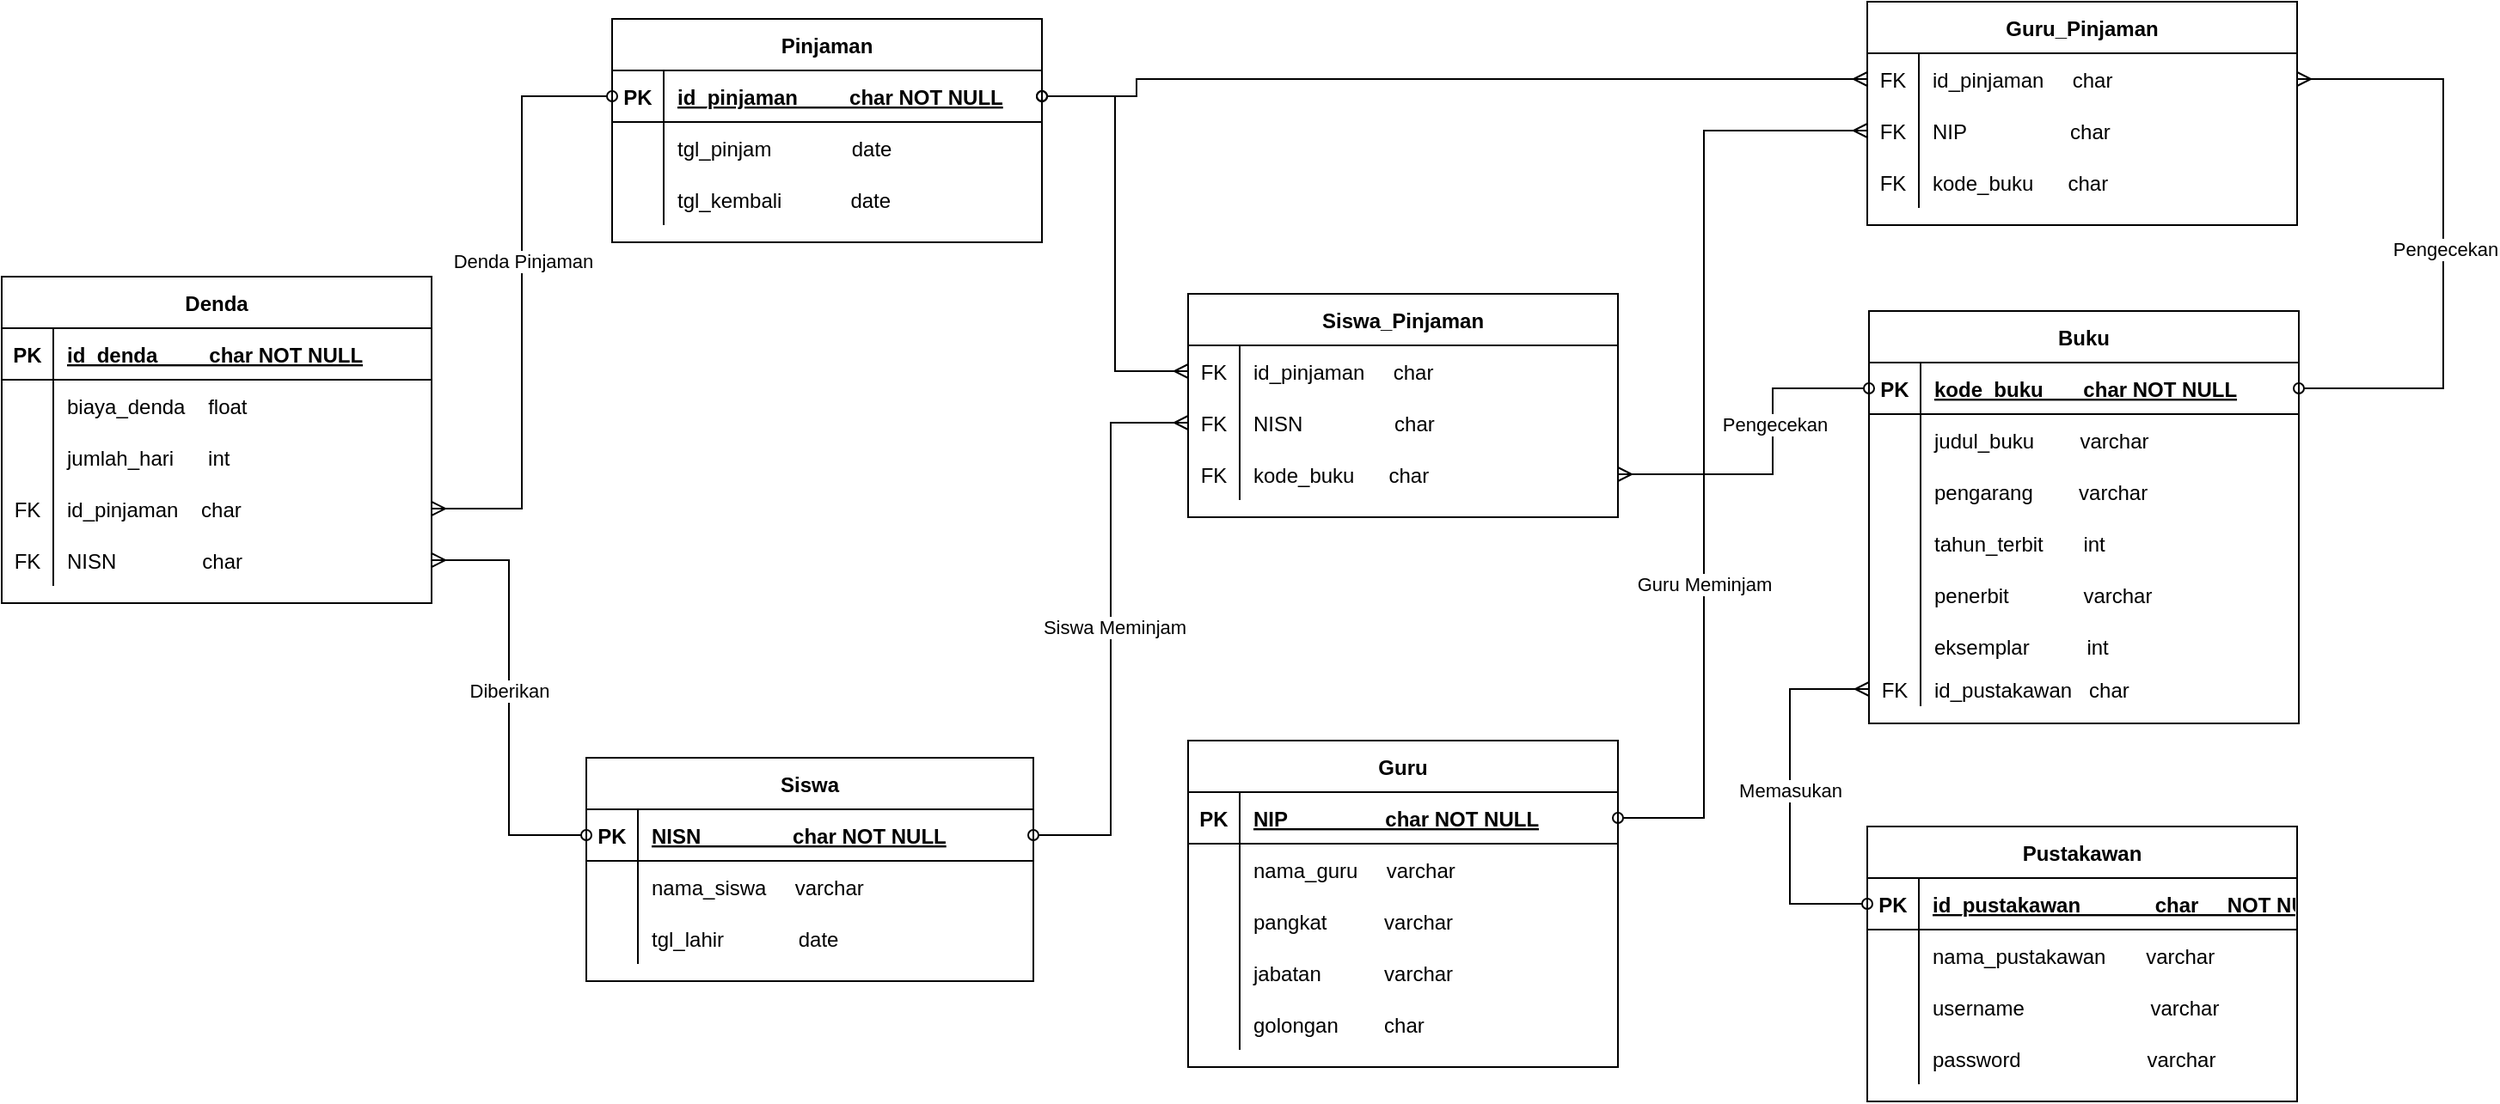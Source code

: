 <mxfile version="28.2.5">
  <diagram id="R2lEEEUBdFMjLlhIrx00" name="Page-1">
    <mxGraphModel dx="3006" dy="1451" grid="1" gridSize="10" guides="1" tooltips="1" connect="1" arrows="1" fold="1" page="1" pageScale="1" pageWidth="850" pageHeight="1100" math="0" shadow="0" extFonts="Permanent Marker^https://fonts.googleapis.com/css?family=Permanent+Marker">
      <root>
        <mxCell id="0" />
        <mxCell id="1" parent="0" />
        <mxCell id="C-vyLk0tnHw3VtMMgP7b-23" value="Denda" style="shape=table;startSize=30;container=1;collapsible=1;childLayout=tableLayout;fixedRows=1;rowLines=0;fontStyle=1;align=center;resizeLast=1;" parent="1" vertex="1">
          <mxGeometry x="-60" y="320" width="250" height="190" as="geometry" />
        </mxCell>
        <mxCell id="C-vyLk0tnHw3VtMMgP7b-24" value="" style="shape=partialRectangle;collapsible=0;dropTarget=0;pointerEvents=0;fillColor=none;points=[[0,0.5],[1,0.5]];portConstraint=eastwest;top=0;left=0;right=0;bottom=1;" parent="C-vyLk0tnHw3VtMMgP7b-23" vertex="1">
          <mxGeometry y="30" width="250" height="30" as="geometry" />
        </mxCell>
        <mxCell id="C-vyLk0tnHw3VtMMgP7b-25" value="PK" style="shape=partialRectangle;overflow=hidden;connectable=0;fillColor=none;top=0;left=0;bottom=0;right=0;fontStyle=1;" parent="C-vyLk0tnHw3VtMMgP7b-24" vertex="1">
          <mxGeometry width="30" height="30" as="geometry">
            <mxRectangle width="30" height="30" as="alternateBounds" />
          </mxGeometry>
        </mxCell>
        <mxCell id="C-vyLk0tnHw3VtMMgP7b-26" value="id_denda         char NOT NULL " style="shape=partialRectangle;overflow=hidden;connectable=0;fillColor=none;top=0;left=0;bottom=0;right=0;align=left;spacingLeft=6;fontStyle=5;" parent="C-vyLk0tnHw3VtMMgP7b-24" vertex="1">
          <mxGeometry x="30" width="220" height="30" as="geometry">
            <mxRectangle width="220" height="30" as="alternateBounds" />
          </mxGeometry>
        </mxCell>
        <mxCell id="C-vyLk0tnHw3VtMMgP7b-27" value="" style="shape=partialRectangle;collapsible=0;dropTarget=0;pointerEvents=0;fillColor=none;points=[[0,0.5],[1,0.5]];portConstraint=eastwest;top=0;left=0;right=0;bottom=0;" parent="C-vyLk0tnHw3VtMMgP7b-23" vertex="1">
          <mxGeometry y="60" width="250" height="30" as="geometry" />
        </mxCell>
        <mxCell id="C-vyLk0tnHw3VtMMgP7b-28" value="" style="shape=partialRectangle;overflow=hidden;connectable=0;fillColor=none;top=0;left=0;bottom=0;right=0;" parent="C-vyLk0tnHw3VtMMgP7b-27" vertex="1">
          <mxGeometry width="30" height="30" as="geometry">
            <mxRectangle width="30" height="30" as="alternateBounds" />
          </mxGeometry>
        </mxCell>
        <mxCell id="C-vyLk0tnHw3VtMMgP7b-29" value="biaya_denda    float" style="shape=partialRectangle;overflow=hidden;connectable=0;fillColor=none;top=0;left=0;bottom=0;right=0;align=left;spacingLeft=6;" parent="C-vyLk0tnHw3VtMMgP7b-27" vertex="1">
          <mxGeometry x="30" width="220" height="30" as="geometry">
            <mxRectangle width="220" height="30" as="alternateBounds" />
          </mxGeometry>
        </mxCell>
        <mxCell id="SpWaNqZWQhaRzg9o4lXm-2" value="" style="shape=partialRectangle;collapsible=0;dropTarget=0;pointerEvents=0;fillColor=none;points=[[0,0.5],[1,0.5]];portConstraint=eastwest;top=0;left=0;right=0;bottom=0;" vertex="1" parent="C-vyLk0tnHw3VtMMgP7b-23">
          <mxGeometry y="90" width="250" height="30" as="geometry" />
        </mxCell>
        <mxCell id="SpWaNqZWQhaRzg9o4lXm-3" value="" style="shape=partialRectangle;overflow=hidden;connectable=0;fillColor=none;top=0;left=0;bottom=0;right=0;" vertex="1" parent="SpWaNqZWQhaRzg9o4lXm-2">
          <mxGeometry width="30" height="30" as="geometry">
            <mxRectangle width="30" height="30" as="alternateBounds" />
          </mxGeometry>
        </mxCell>
        <mxCell id="SpWaNqZWQhaRzg9o4lXm-4" value="jumlah_hari      int" style="shape=partialRectangle;overflow=hidden;connectable=0;fillColor=none;top=0;left=0;bottom=0;right=0;align=left;spacingLeft=6;" vertex="1" parent="SpWaNqZWQhaRzg9o4lXm-2">
          <mxGeometry x="30" width="220" height="30" as="geometry">
            <mxRectangle width="220" height="30" as="alternateBounds" />
          </mxGeometry>
        </mxCell>
        <mxCell id="SpWaNqZWQhaRzg9o4lXm-5" value="" style="shape=partialRectangle;collapsible=0;dropTarget=0;pointerEvents=0;fillColor=none;points=[[0,0.5],[1,0.5]];portConstraint=eastwest;top=0;left=0;right=0;bottom=0;" vertex="1" parent="C-vyLk0tnHw3VtMMgP7b-23">
          <mxGeometry y="120" width="250" height="30" as="geometry" />
        </mxCell>
        <mxCell id="SpWaNqZWQhaRzg9o4lXm-6" value="FK" style="shape=partialRectangle;overflow=hidden;connectable=0;fillColor=none;top=0;left=0;bottom=0;right=0;" vertex="1" parent="SpWaNqZWQhaRzg9o4lXm-5">
          <mxGeometry width="30" height="30" as="geometry">
            <mxRectangle width="30" height="30" as="alternateBounds" />
          </mxGeometry>
        </mxCell>
        <mxCell id="SpWaNqZWQhaRzg9o4lXm-7" value="id_pinjaman    char" style="shape=partialRectangle;overflow=hidden;connectable=0;fillColor=none;top=0;left=0;bottom=0;right=0;align=left;spacingLeft=6;" vertex="1" parent="SpWaNqZWQhaRzg9o4lXm-5">
          <mxGeometry x="30" width="220" height="30" as="geometry">
            <mxRectangle width="220" height="30" as="alternateBounds" />
          </mxGeometry>
        </mxCell>
        <mxCell id="SpWaNqZWQhaRzg9o4lXm-8" value="" style="shape=partialRectangle;collapsible=0;dropTarget=0;pointerEvents=0;fillColor=none;points=[[0,0.5],[1,0.5]];portConstraint=eastwest;top=0;left=0;right=0;bottom=0;" vertex="1" parent="C-vyLk0tnHw3VtMMgP7b-23">
          <mxGeometry y="150" width="250" height="30" as="geometry" />
        </mxCell>
        <mxCell id="SpWaNqZWQhaRzg9o4lXm-9" value="FK" style="shape=partialRectangle;overflow=hidden;connectable=0;fillColor=none;top=0;left=0;bottom=0;right=0;" vertex="1" parent="SpWaNqZWQhaRzg9o4lXm-8">
          <mxGeometry width="30" height="30" as="geometry">
            <mxRectangle width="30" height="30" as="alternateBounds" />
          </mxGeometry>
        </mxCell>
        <mxCell id="SpWaNqZWQhaRzg9o4lXm-10" value="NISN               char" style="shape=partialRectangle;overflow=hidden;connectable=0;fillColor=none;top=0;left=0;bottom=0;right=0;align=left;spacingLeft=6;" vertex="1" parent="SpWaNqZWQhaRzg9o4lXm-8">
          <mxGeometry x="30" width="220" height="30" as="geometry">
            <mxRectangle width="220" height="30" as="alternateBounds" />
          </mxGeometry>
        </mxCell>
        <mxCell id="SpWaNqZWQhaRzg9o4lXm-11" value="Pinjaman" style="shape=table;startSize=30;container=1;collapsible=1;childLayout=tableLayout;fixedRows=1;rowLines=0;fontStyle=1;align=center;resizeLast=1;" vertex="1" parent="1">
          <mxGeometry x="295" y="170" width="250" height="130" as="geometry" />
        </mxCell>
        <mxCell id="SpWaNqZWQhaRzg9o4lXm-12" value="" style="shape=partialRectangle;collapsible=0;dropTarget=0;pointerEvents=0;fillColor=none;points=[[0,0.5],[1,0.5]];portConstraint=eastwest;top=0;left=0;right=0;bottom=1;" vertex="1" parent="SpWaNqZWQhaRzg9o4lXm-11">
          <mxGeometry y="30" width="250" height="30" as="geometry" />
        </mxCell>
        <mxCell id="SpWaNqZWQhaRzg9o4lXm-13" value="PK" style="shape=partialRectangle;overflow=hidden;connectable=0;fillColor=none;top=0;left=0;bottom=0;right=0;fontStyle=1;" vertex="1" parent="SpWaNqZWQhaRzg9o4lXm-12">
          <mxGeometry width="30" height="30" as="geometry">
            <mxRectangle width="30" height="30" as="alternateBounds" />
          </mxGeometry>
        </mxCell>
        <mxCell id="SpWaNqZWQhaRzg9o4lXm-14" value="id_pinjaman         char NOT NULL " style="shape=partialRectangle;overflow=hidden;connectable=0;fillColor=none;top=0;left=0;bottom=0;right=0;align=left;spacingLeft=6;fontStyle=5;" vertex="1" parent="SpWaNqZWQhaRzg9o4lXm-12">
          <mxGeometry x="30" width="220" height="30" as="geometry">
            <mxRectangle width="220" height="30" as="alternateBounds" />
          </mxGeometry>
        </mxCell>
        <mxCell id="SpWaNqZWQhaRzg9o4lXm-15" value="" style="shape=partialRectangle;collapsible=0;dropTarget=0;pointerEvents=0;fillColor=none;points=[[0,0.5],[1,0.5]];portConstraint=eastwest;top=0;left=0;right=0;bottom=0;" vertex="1" parent="SpWaNqZWQhaRzg9o4lXm-11">
          <mxGeometry y="60" width="250" height="30" as="geometry" />
        </mxCell>
        <mxCell id="SpWaNqZWQhaRzg9o4lXm-16" value="" style="shape=partialRectangle;overflow=hidden;connectable=0;fillColor=none;top=0;left=0;bottom=0;right=0;" vertex="1" parent="SpWaNqZWQhaRzg9o4lXm-15">
          <mxGeometry width="30" height="30" as="geometry">
            <mxRectangle width="30" height="30" as="alternateBounds" />
          </mxGeometry>
        </mxCell>
        <mxCell id="SpWaNqZWQhaRzg9o4lXm-17" value="tgl_pinjam              date" style="shape=partialRectangle;overflow=hidden;connectable=0;fillColor=none;top=0;left=0;bottom=0;right=0;align=left;spacingLeft=6;" vertex="1" parent="SpWaNqZWQhaRzg9o4lXm-15">
          <mxGeometry x="30" width="220" height="30" as="geometry">
            <mxRectangle width="220" height="30" as="alternateBounds" />
          </mxGeometry>
        </mxCell>
        <mxCell id="SpWaNqZWQhaRzg9o4lXm-18" value="" style="shape=partialRectangle;collapsible=0;dropTarget=0;pointerEvents=0;fillColor=none;points=[[0,0.5],[1,0.5]];portConstraint=eastwest;top=0;left=0;right=0;bottom=0;" vertex="1" parent="SpWaNqZWQhaRzg9o4lXm-11">
          <mxGeometry y="90" width="250" height="30" as="geometry" />
        </mxCell>
        <mxCell id="SpWaNqZWQhaRzg9o4lXm-19" value="" style="shape=partialRectangle;overflow=hidden;connectable=0;fillColor=none;top=0;left=0;bottom=0;right=0;" vertex="1" parent="SpWaNqZWQhaRzg9o4lXm-18">
          <mxGeometry width="30" height="30" as="geometry">
            <mxRectangle width="30" height="30" as="alternateBounds" />
          </mxGeometry>
        </mxCell>
        <mxCell id="SpWaNqZWQhaRzg9o4lXm-20" value="tgl_kembali            date" style="shape=partialRectangle;overflow=hidden;connectable=0;fillColor=none;top=0;left=0;bottom=0;right=0;align=left;spacingLeft=6;" vertex="1" parent="SpWaNqZWQhaRzg9o4lXm-18">
          <mxGeometry x="30" width="220" height="30" as="geometry">
            <mxRectangle width="220" height="30" as="alternateBounds" />
          </mxGeometry>
        </mxCell>
        <mxCell id="SpWaNqZWQhaRzg9o4lXm-30" value="Siswa" style="shape=table;startSize=30;container=1;collapsible=1;childLayout=tableLayout;fixedRows=1;rowLines=0;fontStyle=1;align=center;resizeLast=1;" vertex="1" parent="1">
          <mxGeometry x="280" y="600" width="260" height="130" as="geometry" />
        </mxCell>
        <mxCell id="SpWaNqZWQhaRzg9o4lXm-31" value="" style="shape=partialRectangle;collapsible=0;dropTarget=0;pointerEvents=0;fillColor=none;points=[[0,0.5],[1,0.5]];portConstraint=eastwest;top=0;left=0;right=0;bottom=1;" vertex="1" parent="SpWaNqZWQhaRzg9o4lXm-30">
          <mxGeometry y="30" width="260" height="30" as="geometry" />
        </mxCell>
        <mxCell id="SpWaNqZWQhaRzg9o4lXm-32" value="PK" style="shape=partialRectangle;overflow=hidden;connectable=0;fillColor=none;top=0;left=0;bottom=0;right=0;fontStyle=1;" vertex="1" parent="SpWaNqZWQhaRzg9o4lXm-31">
          <mxGeometry width="30" height="30" as="geometry">
            <mxRectangle width="30" height="30" as="alternateBounds" />
          </mxGeometry>
        </mxCell>
        <mxCell id="SpWaNqZWQhaRzg9o4lXm-33" value="NISN                char NOT NULL " style="shape=partialRectangle;overflow=hidden;connectable=0;fillColor=none;top=0;left=0;bottom=0;right=0;align=left;spacingLeft=6;fontStyle=5;" vertex="1" parent="SpWaNqZWQhaRzg9o4lXm-31">
          <mxGeometry x="30" width="230" height="30" as="geometry">
            <mxRectangle width="230" height="30" as="alternateBounds" />
          </mxGeometry>
        </mxCell>
        <mxCell id="SpWaNqZWQhaRzg9o4lXm-34" value="" style="shape=partialRectangle;collapsible=0;dropTarget=0;pointerEvents=0;fillColor=none;points=[[0,0.5],[1,0.5]];portConstraint=eastwest;top=0;left=0;right=0;bottom=0;" vertex="1" parent="SpWaNqZWQhaRzg9o4lXm-30">
          <mxGeometry y="60" width="260" height="30" as="geometry" />
        </mxCell>
        <mxCell id="SpWaNqZWQhaRzg9o4lXm-35" value="" style="shape=partialRectangle;overflow=hidden;connectable=0;fillColor=none;top=0;left=0;bottom=0;right=0;" vertex="1" parent="SpWaNqZWQhaRzg9o4lXm-34">
          <mxGeometry width="30" height="30" as="geometry">
            <mxRectangle width="30" height="30" as="alternateBounds" />
          </mxGeometry>
        </mxCell>
        <mxCell id="SpWaNqZWQhaRzg9o4lXm-36" value="nama_siswa     varchar        " style="shape=partialRectangle;overflow=hidden;connectable=0;fillColor=none;top=0;left=0;bottom=0;right=0;align=left;spacingLeft=6;" vertex="1" parent="SpWaNqZWQhaRzg9o4lXm-34">
          <mxGeometry x="30" width="230" height="30" as="geometry">
            <mxRectangle width="230" height="30" as="alternateBounds" />
          </mxGeometry>
        </mxCell>
        <mxCell id="SpWaNqZWQhaRzg9o4lXm-37" value="" style="shape=partialRectangle;collapsible=0;dropTarget=0;pointerEvents=0;fillColor=none;points=[[0,0.5],[1,0.5]];portConstraint=eastwest;top=0;left=0;right=0;bottom=0;" vertex="1" parent="SpWaNqZWQhaRzg9o4lXm-30">
          <mxGeometry y="90" width="260" height="30" as="geometry" />
        </mxCell>
        <mxCell id="SpWaNqZWQhaRzg9o4lXm-38" value="" style="shape=partialRectangle;overflow=hidden;connectable=0;fillColor=none;top=0;left=0;bottom=0;right=0;" vertex="1" parent="SpWaNqZWQhaRzg9o4lXm-37">
          <mxGeometry width="30" height="30" as="geometry">
            <mxRectangle width="30" height="30" as="alternateBounds" />
          </mxGeometry>
        </mxCell>
        <mxCell id="SpWaNqZWQhaRzg9o4lXm-39" value="tgl_lahir             date" style="shape=partialRectangle;overflow=hidden;connectable=0;fillColor=none;top=0;left=0;bottom=0;right=0;align=left;spacingLeft=6;" vertex="1" parent="SpWaNqZWQhaRzg9o4lXm-37">
          <mxGeometry x="30" width="230" height="30" as="geometry">
            <mxRectangle width="230" height="30" as="alternateBounds" />
          </mxGeometry>
        </mxCell>
        <mxCell id="SpWaNqZWQhaRzg9o4lXm-40" value="Siswa_Pinjaman" style="shape=table;startSize=30;container=1;collapsible=1;childLayout=tableLayout;fixedRows=1;rowLines=0;fontStyle=1;align=center;resizeLast=1;" vertex="1" parent="1">
          <mxGeometry x="630" y="330" width="250" height="130" as="geometry" />
        </mxCell>
        <mxCell id="SpWaNqZWQhaRzg9o4lXm-44" value="" style="shape=partialRectangle;collapsible=0;dropTarget=0;pointerEvents=0;fillColor=none;points=[[0,0.5],[1,0.5]];portConstraint=eastwest;top=0;left=0;right=0;bottom=0;" vertex="1" parent="SpWaNqZWQhaRzg9o4lXm-40">
          <mxGeometry y="30" width="250" height="30" as="geometry" />
        </mxCell>
        <mxCell id="SpWaNqZWQhaRzg9o4lXm-45" value="FK" style="shape=partialRectangle;overflow=hidden;connectable=0;fillColor=none;top=0;left=0;bottom=0;right=0;" vertex="1" parent="SpWaNqZWQhaRzg9o4lXm-44">
          <mxGeometry width="30" height="30" as="geometry">
            <mxRectangle width="30" height="30" as="alternateBounds" />
          </mxGeometry>
        </mxCell>
        <mxCell id="SpWaNqZWQhaRzg9o4lXm-46" value="id_pinjaman     char" style="shape=partialRectangle;overflow=hidden;connectable=0;fillColor=none;top=0;left=0;bottom=0;right=0;align=left;spacingLeft=6;" vertex="1" parent="SpWaNqZWQhaRzg9o4lXm-44">
          <mxGeometry x="30" width="220" height="30" as="geometry">
            <mxRectangle width="220" height="30" as="alternateBounds" />
          </mxGeometry>
        </mxCell>
        <mxCell id="SpWaNqZWQhaRzg9o4lXm-47" value="" style="shape=partialRectangle;collapsible=0;dropTarget=0;pointerEvents=0;fillColor=none;points=[[0,0.5],[1,0.5]];portConstraint=eastwest;top=0;left=0;right=0;bottom=0;" vertex="1" parent="SpWaNqZWQhaRzg9o4lXm-40">
          <mxGeometry y="60" width="250" height="30" as="geometry" />
        </mxCell>
        <mxCell id="SpWaNqZWQhaRzg9o4lXm-48" value="FK" style="shape=partialRectangle;overflow=hidden;connectable=0;fillColor=none;top=0;left=0;bottom=0;right=0;" vertex="1" parent="SpWaNqZWQhaRzg9o4lXm-47">
          <mxGeometry width="30" height="30" as="geometry">
            <mxRectangle width="30" height="30" as="alternateBounds" />
          </mxGeometry>
        </mxCell>
        <mxCell id="SpWaNqZWQhaRzg9o4lXm-49" value="NISN                char" style="shape=partialRectangle;overflow=hidden;connectable=0;fillColor=none;top=0;left=0;bottom=0;right=0;align=left;spacingLeft=6;" vertex="1" parent="SpWaNqZWQhaRzg9o4lXm-47">
          <mxGeometry x="30" width="220" height="30" as="geometry">
            <mxRectangle width="220" height="30" as="alternateBounds" />
          </mxGeometry>
        </mxCell>
        <mxCell id="SpWaNqZWQhaRzg9o4lXm-51" value="" style="shape=partialRectangle;collapsible=0;dropTarget=0;pointerEvents=0;fillColor=none;points=[[0,0.5],[1,0.5]];portConstraint=eastwest;top=0;left=0;right=0;bottom=0;" vertex="1" parent="SpWaNqZWQhaRzg9o4lXm-40">
          <mxGeometry y="90" width="250" height="30" as="geometry" />
        </mxCell>
        <mxCell id="SpWaNqZWQhaRzg9o4lXm-52" value="FK" style="shape=partialRectangle;overflow=hidden;connectable=0;fillColor=none;top=0;left=0;bottom=0;right=0;" vertex="1" parent="SpWaNqZWQhaRzg9o4lXm-51">
          <mxGeometry width="30" height="30" as="geometry">
            <mxRectangle width="30" height="30" as="alternateBounds" />
          </mxGeometry>
        </mxCell>
        <mxCell id="SpWaNqZWQhaRzg9o4lXm-53" value="kode_buku      char" style="shape=partialRectangle;overflow=hidden;connectable=0;fillColor=none;top=0;left=0;bottom=0;right=0;align=left;spacingLeft=6;" vertex="1" parent="SpWaNqZWQhaRzg9o4lXm-51">
          <mxGeometry x="30" width="220" height="30" as="geometry">
            <mxRectangle width="220" height="30" as="alternateBounds" />
          </mxGeometry>
        </mxCell>
        <mxCell id="SpWaNqZWQhaRzg9o4lXm-54" value="Guru" style="shape=table;startSize=30;container=1;collapsible=1;childLayout=tableLayout;fixedRows=1;rowLines=0;fontStyle=1;align=center;resizeLast=1;" vertex="1" parent="1">
          <mxGeometry x="630" y="590" width="250" height="190" as="geometry" />
        </mxCell>
        <mxCell id="SpWaNqZWQhaRzg9o4lXm-55" value="" style="shape=partialRectangle;collapsible=0;dropTarget=0;pointerEvents=0;fillColor=none;points=[[0,0.5],[1,0.5]];portConstraint=eastwest;top=0;left=0;right=0;bottom=1;" vertex="1" parent="SpWaNqZWQhaRzg9o4lXm-54">
          <mxGeometry y="30" width="250" height="30" as="geometry" />
        </mxCell>
        <mxCell id="SpWaNqZWQhaRzg9o4lXm-56" value="PK" style="shape=partialRectangle;overflow=hidden;connectable=0;fillColor=none;top=0;left=0;bottom=0;right=0;fontStyle=1;" vertex="1" parent="SpWaNqZWQhaRzg9o4lXm-55">
          <mxGeometry width="30" height="30" as="geometry">
            <mxRectangle width="30" height="30" as="alternateBounds" />
          </mxGeometry>
        </mxCell>
        <mxCell id="SpWaNqZWQhaRzg9o4lXm-57" value="NIP                 char NOT NULL " style="shape=partialRectangle;overflow=hidden;connectable=0;fillColor=none;top=0;left=0;bottom=0;right=0;align=left;spacingLeft=6;fontStyle=5;" vertex="1" parent="SpWaNqZWQhaRzg9o4lXm-55">
          <mxGeometry x="30" width="220" height="30" as="geometry">
            <mxRectangle width="220" height="30" as="alternateBounds" />
          </mxGeometry>
        </mxCell>
        <mxCell id="SpWaNqZWQhaRzg9o4lXm-58" value="" style="shape=partialRectangle;collapsible=0;dropTarget=0;pointerEvents=0;fillColor=none;points=[[0,0.5],[1,0.5]];portConstraint=eastwest;top=0;left=0;right=0;bottom=0;" vertex="1" parent="SpWaNqZWQhaRzg9o4lXm-54">
          <mxGeometry y="60" width="250" height="30" as="geometry" />
        </mxCell>
        <mxCell id="SpWaNqZWQhaRzg9o4lXm-59" value="" style="shape=partialRectangle;overflow=hidden;connectable=0;fillColor=none;top=0;left=0;bottom=0;right=0;" vertex="1" parent="SpWaNqZWQhaRzg9o4lXm-58">
          <mxGeometry width="30" height="30" as="geometry">
            <mxRectangle width="30" height="30" as="alternateBounds" />
          </mxGeometry>
        </mxCell>
        <mxCell id="SpWaNqZWQhaRzg9o4lXm-60" value="nama_guru     varchar        " style="shape=partialRectangle;overflow=hidden;connectable=0;fillColor=none;top=0;left=0;bottom=0;right=0;align=left;spacingLeft=6;" vertex="1" parent="SpWaNqZWQhaRzg9o4lXm-58">
          <mxGeometry x="30" width="220" height="30" as="geometry">
            <mxRectangle width="220" height="30" as="alternateBounds" />
          </mxGeometry>
        </mxCell>
        <mxCell id="SpWaNqZWQhaRzg9o4lXm-61" value="" style="shape=partialRectangle;collapsible=0;dropTarget=0;pointerEvents=0;fillColor=none;points=[[0,0.5],[1,0.5]];portConstraint=eastwest;top=0;left=0;right=0;bottom=0;" vertex="1" parent="SpWaNqZWQhaRzg9o4lXm-54">
          <mxGeometry y="90" width="250" height="30" as="geometry" />
        </mxCell>
        <mxCell id="SpWaNqZWQhaRzg9o4lXm-62" value="" style="shape=partialRectangle;overflow=hidden;connectable=0;fillColor=none;top=0;left=0;bottom=0;right=0;" vertex="1" parent="SpWaNqZWQhaRzg9o4lXm-61">
          <mxGeometry width="30" height="30" as="geometry">
            <mxRectangle width="30" height="30" as="alternateBounds" />
          </mxGeometry>
        </mxCell>
        <mxCell id="SpWaNqZWQhaRzg9o4lXm-63" value="pangkat          varchar" style="shape=partialRectangle;overflow=hidden;connectable=0;fillColor=none;top=0;left=0;bottom=0;right=0;align=left;spacingLeft=6;" vertex="1" parent="SpWaNqZWQhaRzg9o4lXm-61">
          <mxGeometry x="30" width="220" height="30" as="geometry">
            <mxRectangle width="220" height="30" as="alternateBounds" />
          </mxGeometry>
        </mxCell>
        <mxCell id="SpWaNqZWQhaRzg9o4lXm-64" value="" style="shape=partialRectangle;collapsible=0;dropTarget=0;pointerEvents=0;fillColor=none;points=[[0,0.5],[1,0.5]];portConstraint=eastwest;top=0;left=0;right=0;bottom=0;" vertex="1" parent="SpWaNqZWQhaRzg9o4lXm-54">
          <mxGeometry y="120" width="250" height="30" as="geometry" />
        </mxCell>
        <mxCell id="SpWaNqZWQhaRzg9o4lXm-65" value="" style="shape=partialRectangle;overflow=hidden;connectable=0;fillColor=none;top=0;left=0;bottom=0;right=0;" vertex="1" parent="SpWaNqZWQhaRzg9o4lXm-64">
          <mxGeometry width="30" height="30" as="geometry">
            <mxRectangle width="30" height="30" as="alternateBounds" />
          </mxGeometry>
        </mxCell>
        <mxCell id="SpWaNqZWQhaRzg9o4lXm-66" value="jabatan           varchar" style="shape=partialRectangle;overflow=hidden;connectable=0;fillColor=none;top=0;left=0;bottom=0;right=0;align=left;spacingLeft=6;" vertex="1" parent="SpWaNqZWQhaRzg9o4lXm-64">
          <mxGeometry x="30" width="220" height="30" as="geometry">
            <mxRectangle width="220" height="30" as="alternateBounds" />
          </mxGeometry>
        </mxCell>
        <mxCell id="SpWaNqZWQhaRzg9o4lXm-67" value="" style="shape=partialRectangle;collapsible=0;dropTarget=0;pointerEvents=0;fillColor=none;points=[[0,0.5],[1,0.5]];portConstraint=eastwest;top=0;left=0;right=0;bottom=0;" vertex="1" parent="SpWaNqZWQhaRzg9o4lXm-54">
          <mxGeometry y="150" width="250" height="30" as="geometry" />
        </mxCell>
        <mxCell id="SpWaNqZWQhaRzg9o4lXm-68" value="" style="shape=partialRectangle;overflow=hidden;connectable=0;fillColor=none;top=0;left=0;bottom=0;right=0;" vertex="1" parent="SpWaNqZWQhaRzg9o4lXm-67">
          <mxGeometry width="30" height="30" as="geometry">
            <mxRectangle width="30" height="30" as="alternateBounds" />
          </mxGeometry>
        </mxCell>
        <mxCell id="SpWaNqZWQhaRzg9o4lXm-69" value="golongan        char" style="shape=partialRectangle;overflow=hidden;connectable=0;fillColor=none;top=0;left=0;bottom=0;right=0;align=left;spacingLeft=6;" vertex="1" parent="SpWaNqZWQhaRzg9o4lXm-67">
          <mxGeometry x="30" width="220" height="30" as="geometry">
            <mxRectangle width="220" height="30" as="alternateBounds" />
          </mxGeometry>
        </mxCell>
        <mxCell id="SpWaNqZWQhaRzg9o4lXm-70" value="Guru_Pinjaman" style="shape=table;startSize=30;container=1;collapsible=1;childLayout=tableLayout;fixedRows=1;rowLines=0;fontStyle=1;align=center;resizeLast=1;" vertex="1" parent="1">
          <mxGeometry x="1025" y="160" width="250" height="130" as="geometry" />
        </mxCell>
        <mxCell id="SpWaNqZWQhaRzg9o4lXm-71" value="" style="shape=partialRectangle;collapsible=0;dropTarget=0;pointerEvents=0;fillColor=none;points=[[0,0.5],[1,0.5]];portConstraint=eastwest;top=0;left=0;right=0;bottom=0;" vertex="1" parent="SpWaNqZWQhaRzg9o4lXm-70">
          <mxGeometry y="30" width="250" height="30" as="geometry" />
        </mxCell>
        <mxCell id="SpWaNqZWQhaRzg9o4lXm-72" value="FK" style="shape=partialRectangle;overflow=hidden;connectable=0;fillColor=none;top=0;left=0;bottom=0;right=0;" vertex="1" parent="SpWaNqZWQhaRzg9o4lXm-71">
          <mxGeometry width="30" height="30" as="geometry">
            <mxRectangle width="30" height="30" as="alternateBounds" />
          </mxGeometry>
        </mxCell>
        <mxCell id="SpWaNqZWQhaRzg9o4lXm-73" value="id_pinjaman     char" style="shape=partialRectangle;overflow=hidden;connectable=0;fillColor=none;top=0;left=0;bottom=0;right=0;align=left;spacingLeft=6;" vertex="1" parent="SpWaNqZWQhaRzg9o4lXm-71">
          <mxGeometry x="30" width="220" height="30" as="geometry">
            <mxRectangle width="220" height="30" as="alternateBounds" />
          </mxGeometry>
        </mxCell>
        <mxCell id="SpWaNqZWQhaRzg9o4lXm-74" value="" style="shape=partialRectangle;collapsible=0;dropTarget=0;pointerEvents=0;fillColor=none;points=[[0,0.5],[1,0.5]];portConstraint=eastwest;top=0;left=0;right=0;bottom=0;" vertex="1" parent="SpWaNqZWQhaRzg9o4lXm-70">
          <mxGeometry y="60" width="250" height="30" as="geometry" />
        </mxCell>
        <mxCell id="SpWaNqZWQhaRzg9o4lXm-75" value="FK" style="shape=partialRectangle;overflow=hidden;connectable=0;fillColor=none;top=0;left=0;bottom=0;right=0;" vertex="1" parent="SpWaNqZWQhaRzg9o4lXm-74">
          <mxGeometry width="30" height="30" as="geometry">
            <mxRectangle width="30" height="30" as="alternateBounds" />
          </mxGeometry>
        </mxCell>
        <mxCell id="SpWaNqZWQhaRzg9o4lXm-76" value="NIP                  char" style="shape=partialRectangle;overflow=hidden;connectable=0;fillColor=none;top=0;left=0;bottom=0;right=0;align=left;spacingLeft=6;" vertex="1" parent="SpWaNqZWQhaRzg9o4lXm-74">
          <mxGeometry x="30" width="220" height="30" as="geometry">
            <mxRectangle width="220" height="30" as="alternateBounds" />
          </mxGeometry>
        </mxCell>
        <mxCell id="SpWaNqZWQhaRzg9o4lXm-77" value="" style="shape=partialRectangle;collapsible=0;dropTarget=0;pointerEvents=0;fillColor=none;points=[[0,0.5],[1,0.5]];portConstraint=eastwest;top=0;left=0;right=0;bottom=0;" vertex="1" parent="SpWaNqZWQhaRzg9o4lXm-70">
          <mxGeometry y="90" width="250" height="30" as="geometry" />
        </mxCell>
        <mxCell id="SpWaNqZWQhaRzg9o4lXm-78" value="FK" style="shape=partialRectangle;overflow=hidden;connectable=0;fillColor=none;top=0;left=0;bottom=0;right=0;" vertex="1" parent="SpWaNqZWQhaRzg9o4lXm-77">
          <mxGeometry width="30" height="30" as="geometry">
            <mxRectangle width="30" height="30" as="alternateBounds" />
          </mxGeometry>
        </mxCell>
        <mxCell id="SpWaNqZWQhaRzg9o4lXm-79" value="kode_buku      char" style="shape=partialRectangle;overflow=hidden;connectable=0;fillColor=none;top=0;left=0;bottom=0;right=0;align=left;spacingLeft=6;" vertex="1" parent="SpWaNqZWQhaRzg9o4lXm-77">
          <mxGeometry x="30" width="220" height="30" as="geometry">
            <mxRectangle width="220" height="30" as="alternateBounds" />
          </mxGeometry>
        </mxCell>
        <mxCell id="SpWaNqZWQhaRzg9o4lXm-80" value="Buku" style="shape=table;startSize=30;container=1;collapsible=1;childLayout=tableLayout;fixedRows=1;rowLines=0;fontStyle=1;align=center;resizeLast=1;" vertex="1" parent="1">
          <mxGeometry x="1026" y="340" width="250" height="240" as="geometry" />
        </mxCell>
        <mxCell id="SpWaNqZWQhaRzg9o4lXm-81" value="" style="shape=partialRectangle;collapsible=0;dropTarget=0;pointerEvents=0;fillColor=none;points=[[0,0.5],[1,0.5]];portConstraint=eastwest;top=0;left=0;right=0;bottom=1;" vertex="1" parent="SpWaNqZWQhaRzg9o4lXm-80">
          <mxGeometry y="30" width="250" height="30" as="geometry" />
        </mxCell>
        <mxCell id="SpWaNqZWQhaRzg9o4lXm-82" value="PK" style="shape=partialRectangle;overflow=hidden;connectable=0;fillColor=none;top=0;left=0;bottom=0;right=0;fontStyle=1;" vertex="1" parent="SpWaNqZWQhaRzg9o4lXm-81">
          <mxGeometry width="30" height="30" as="geometry">
            <mxRectangle width="30" height="30" as="alternateBounds" />
          </mxGeometry>
        </mxCell>
        <mxCell id="SpWaNqZWQhaRzg9o4lXm-83" value="kode_buku       char NOT NULL " style="shape=partialRectangle;overflow=hidden;connectable=0;fillColor=none;top=0;left=0;bottom=0;right=0;align=left;spacingLeft=6;fontStyle=5;" vertex="1" parent="SpWaNqZWQhaRzg9o4lXm-81">
          <mxGeometry x="30" width="220" height="30" as="geometry">
            <mxRectangle width="220" height="30" as="alternateBounds" />
          </mxGeometry>
        </mxCell>
        <mxCell id="SpWaNqZWQhaRzg9o4lXm-84" value="" style="shape=partialRectangle;collapsible=0;dropTarget=0;pointerEvents=0;fillColor=none;points=[[0,0.5],[1,0.5]];portConstraint=eastwest;top=0;left=0;right=0;bottom=0;" vertex="1" parent="SpWaNqZWQhaRzg9o4lXm-80">
          <mxGeometry y="60" width="250" height="30" as="geometry" />
        </mxCell>
        <mxCell id="SpWaNqZWQhaRzg9o4lXm-85" value="" style="shape=partialRectangle;overflow=hidden;connectable=0;fillColor=none;top=0;left=0;bottom=0;right=0;" vertex="1" parent="SpWaNqZWQhaRzg9o4lXm-84">
          <mxGeometry width="30" height="30" as="geometry">
            <mxRectangle width="30" height="30" as="alternateBounds" />
          </mxGeometry>
        </mxCell>
        <mxCell id="SpWaNqZWQhaRzg9o4lXm-86" value="judul_buku        varchar         " style="shape=partialRectangle;overflow=hidden;connectable=0;fillColor=none;top=0;left=0;bottom=0;right=0;align=left;spacingLeft=6;" vertex="1" parent="SpWaNqZWQhaRzg9o4lXm-84">
          <mxGeometry x="30" width="220" height="30" as="geometry">
            <mxRectangle width="220" height="30" as="alternateBounds" />
          </mxGeometry>
        </mxCell>
        <mxCell id="SpWaNqZWQhaRzg9o4lXm-87" value="" style="shape=partialRectangle;collapsible=0;dropTarget=0;pointerEvents=0;fillColor=none;points=[[0,0.5],[1,0.5]];portConstraint=eastwest;top=0;left=0;right=0;bottom=0;" vertex="1" parent="SpWaNqZWQhaRzg9o4lXm-80">
          <mxGeometry y="90" width="250" height="30" as="geometry" />
        </mxCell>
        <mxCell id="SpWaNqZWQhaRzg9o4lXm-88" value="" style="shape=partialRectangle;overflow=hidden;connectable=0;fillColor=none;top=0;left=0;bottom=0;right=0;" vertex="1" parent="SpWaNqZWQhaRzg9o4lXm-87">
          <mxGeometry width="30" height="30" as="geometry">
            <mxRectangle width="30" height="30" as="alternateBounds" />
          </mxGeometry>
        </mxCell>
        <mxCell id="SpWaNqZWQhaRzg9o4lXm-89" value="pengarang        varchar" style="shape=partialRectangle;overflow=hidden;connectable=0;fillColor=none;top=0;left=0;bottom=0;right=0;align=left;spacingLeft=6;" vertex="1" parent="SpWaNqZWQhaRzg9o4lXm-87">
          <mxGeometry x="30" width="220" height="30" as="geometry">
            <mxRectangle width="220" height="30" as="alternateBounds" />
          </mxGeometry>
        </mxCell>
        <mxCell id="SpWaNqZWQhaRzg9o4lXm-90" value="" style="shape=partialRectangle;collapsible=0;dropTarget=0;pointerEvents=0;fillColor=none;points=[[0,0.5],[1,0.5]];portConstraint=eastwest;top=0;left=0;right=0;bottom=0;" vertex="1" parent="SpWaNqZWQhaRzg9o4lXm-80">
          <mxGeometry y="120" width="250" height="30" as="geometry" />
        </mxCell>
        <mxCell id="SpWaNqZWQhaRzg9o4lXm-91" value="" style="shape=partialRectangle;overflow=hidden;connectable=0;fillColor=none;top=0;left=0;bottom=0;right=0;" vertex="1" parent="SpWaNqZWQhaRzg9o4lXm-90">
          <mxGeometry width="30" height="30" as="geometry">
            <mxRectangle width="30" height="30" as="alternateBounds" />
          </mxGeometry>
        </mxCell>
        <mxCell id="SpWaNqZWQhaRzg9o4lXm-92" value="tahun_terbit       int" style="shape=partialRectangle;overflow=hidden;connectable=0;fillColor=none;top=0;left=0;bottom=0;right=0;align=left;spacingLeft=6;" vertex="1" parent="SpWaNqZWQhaRzg9o4lXm-90">
          <mxGeometry x="30" width="220" height="30" as="geometry">
            <mxRectangle width="220" height="30" as="alternateBounds" />
          </mxGeometry>
        </mxCell>
        <mxCell id="SpWaNqZWQhaRzg9o4lXm-93" value="" style="shape=partialRectangle;collapsible=0;dropTarget=0;pointerEvents=0;fillColor=none;points=[[0,0.5],[1,0.5]];portConstraint=eastwest;top=0;left=0;right=0;bottom=0;" vertex="1" parent="SpWaNqZWQhaRzg9o4lXm-80">
          <mxGeometry y="150" width="250" height="30" as="geometry" />
        </mxCell>
        <mxCell id="SpWaNqZWQhaRzg9o4lXm-94" value="" style="shape=partialRectangle;overflow=hidden;connectable=0;fillColor=none;top=0;left=0;bottom=0;right=0;" vertex="1" parent="SpWaNqZWQhaRzg9o4lXm-93">
          <mxGeometry width="30" height="30" as="geometry">
            <mxRectangle width="30" height="30" as="alternateBounds" />
          </mxGeometry>
        </mxCell>
        <mxCell id="SpWaNqZWQhaRzg9o4lXm-95" value="penerbit             varchar            " style="shape=partialRectangle;overflow=hidden;connectable=0;fillColor=none;top=0;left=0;bottom=0;right=0;align=left;spacingLeft=6;" vertex="1" parent="SpWaNqZWQhaRzg9o4lXm-93">
          <mxGeometry x="30" width="220" height="30" as="geometry">
            <mxRectangle width="220" height="30" as="alternateBounds" />
          </mxGeometry>
        </mxCell>
        <mxCell id="SpWaNqZWQhaRzg9o4lXm-96" value="" style="shape=partialRectangle;collapsible=0;dropTarget=0;pointerEvents=0;fillColor=none;points=[[0,0.5],[1,0.5]];portConstraint=eastwest;top=0;left=0;right=0;bottom=0;" vertex="1" parent="SpWaNqZWQhaRzg9o4lXm-80">
          <mxGeometry y="180" width="250" height="30" as="geometry" />
        </mxCell>
        <mxCell id="SpWaNqZWQhaRzg9o4lXm-97" value="" style="shape=partialRectangle;overflow=hidden;connectable=0;fillColor=none;top=0;left=0;bottom=0;right=0;" vertex="1" parent="SpWaNqZWQhaRzg9o4lXm-96">
          <mxGeometry width="30" height="30" as="geometry">
            <mxRectangle width="30" height="30" as="alternateBounds" />
          </mxGeometry>
        </mxCell>
        <mxCell id="SpWaNqZWQhaRzg9o4lXm-98" value="eksemplar          int            " style="shape=partialRectangle;overflow=hidden;connectable=0;fillColor=none;top=0;left=0;bottom=0;right=0;align=left;spacingLeft=6;" vertex="1" parent="SpWaNqZWQhaRzg9o4lXm-96">
          <mxGeometry x="30" width="220" height="30" as="geometry">
            <mxRectangle width="220" height="30" as="alternateBounds" />
          </mxGeometry>
        </mxCell>
        <mxCell id="SpWaNqZWQhaRzg9o4lXm-99" value="" style="shape=partialRectangle;collapsible=0;dropTarget=0;pointerEvents=0;fillColor=none;points=[[0,0.5],[1,0.5]];portConstraint=eastwest;top=0;left=0;right=0;bottom=0;" vertex="1" parent="SpWaNqZWQhaRzg9o4lXm-80">
          <mxGeometry y="210" width="250" height="20" as="geometry" />
        </mxCell>
        <mxCell id="SpWaNqZWQhaRzg9o4lXm-100" value="FK" style="shape=partialRectangle;overflow=hidden;connectable=0;fillColor=none;top=0;left=0;bottom=0;right=0;" vertex="1" parent="SpWaNqZWQhaRzg9o4lXm-99">
          <mxGeometry width="30" height="20" as="geometry">
            <mxRectangle width="30" height="20" as="alternateBounds" />
          </mxGeometry>
        </mxCell>
        <mxCell id="SpWaNqZWQhaRzg9o4lXm-101" value="id_pustakawan   char            " style="shape=partialRectangle;overflow=hidden;connectable=0;fillColor=none;top=0;left=0;bottom=0;right=0;align=left;spacingLeft=6;" vertex="1" parent="SpWaNqZWQhaRzg9o4lXm-99">
          <mxGeometry x="30" width="220" height="20" as="geometry">
            <mxRectangle width="220" height="20" as="alternateBounds" />
          </mxGeometry>
        </mxCell>
        <mxCell id="SpWaNqZWQhaRzg9o4lXm-116" style="edgeStyle=orthogonalEdgeStyle;rounded=0;orthogonalLoop=1;jettySize=auto;html=1;entryX=1;entryY=0.5;entryDx=0;entryDy=0;endArrow=ERmany;endFill=0;startArrow=oval;startFill=0;" edge="1" parent="1" source="SpWaNqZWQhaRzg9o4lXm-12" target="SpWaNqZWQhaRzg9o4lXm-5">
          <mxGeometry relative="1" as="geometry" />
        </mxCell>
        <mxCell id="SpWaNqZWQhaRzg9o4lXm-145" value="Denda Pinjaman" style="edgeLabel;html=1;align=center;verticalAlign=middle;resizable=0;points=[];" vertex="1" connectable="0" parent="SpWaNqZWQhaRzg9o4lXm-116">
          <mxGeometry x="-0.142" relative="1" as="geometry">
            <mxPoint as="offset" />
          </mxGeometry>
        </mxCell>
        <mxCell id="SpWaNqZWQhaRzg9o4lXm-117" style="edgeStyle=orthogonalEdgeStyle;rounded=0;orthogonalLoop=1;jettySize=auto;html=1;entryX=1;entryY=0.5;entryDx=0;entryDy=0;endArrow=ERmany;endFill=0;startArrow=oval;startFill=0;" edge="1" parent="1" source="SpWaNqZWQhaRzg9o4lXm-31" target="SpWaNqZWQhaRzg9o4lXm-8">
          <mxGeometry relative="1" as="geometry" />
        </mxCell>
        <mxCell id="SpWaNqZWQhaRzg9o4lXm-143" value="Diberikan" style="edgeLabel;html=1;align=center;verticalAlign=middle;resizable=0;points=[];" vertex="1" connectable="0" parent="SpWaNqZWQhaRzg9o4lXm-117">
          <mxGeometry x="0.04" relative="1" as="geometry">
            <mxPoint y="1" as="offset" />
          </mxGeometry>
        </mxCell>
        <mxCell id="SpWaNqZWQhaRzg9o4lXm-118" style="edgeStyle=orthogonalEdgeStyle;rounded=0;orthogonalLoop=1;jettySize=auto;html=1;entryX=0;entryY=0.5;entryDx=0;entryDy=0;startArrow=oval;startFill=0;endArrow=ERmany;endFill=0;" edge="1" parent="1" source="SpWaNqZWQhaRzg9o4lXm-12" target="SpWaNqZWQhaRzg9o4lXm-44">
          <mxGeometry relative="1" as="geometry" />
        </mxCell>
        <mxCell id="SpWaNqZWQhaRzg9o4lXm-119" style="edgeStyle=orthogonalEdgeStyle;rounded=0;orthogonalLoop=1;jettySize=auto;html=1;entryX=0;entryY=0.5;entryDx=0;entryDy=0;endArrow=ERmany;endFill=0;startArrow=oval;startFill=0;" edge="1" parent="1" source="SpWaNqZWQhaRzg9o4lXm-31" target="SpWaNqZWQhaRzg9o4lXm-47">
          <mxGeometry relative="1" as="geometry" />
        </mxCell>
        <mxCell id="SpWaNqZWQhaRzg9o4lXm-149" value="Siswa Meminjam" style="edgeLabel;html=1;align=center;verticalAlign=middle;resizable=0;points=[];" vertex="1" connectable="0" parent="SpWaNqZWQhaRzg9o4lXm-119">
          <mxGeometry x="0.005" y="-2" relative="1" as="geometry">
            <mxPoint as="offset" />
          </mxGeometry>
        </mxCell>
        <mxCell id="SpWaNqZWQhaRzg9o4lXm-122" style="edgeStyle=orthogonalEdgeStyle;rounded=0;orthogonalLoop=1;jettySize=auto;html=1;exitX=1;exitY=0.5;exitDx=0;exitDy=0;entryX=0;entryY=0.5;entryDx=0;entryDy=0;startArrow=oval;startFill=0;endArrow=ERmany;endFill=0;" edge="1" parent="1" source="SpWaNqZWQhaRzg9o4lXm-12" target="SpWaNqZWQhaRzg9o4lXm-71">
          <mxGeometry relative="1" as="geometry">
            <mxPoint x="980" y="205" as="targetPoint" />
            <Array as="points">
              <mxPoint x="600" y="215" />
              <mxPoint x="600" y="205" />
            </Array>
          </mxGeometry>
        </mxCell>
        <mxCell id="SpWaNqZWQhaRzg9o4lXm-123" style="edgeStyle=orthogonalEdgeStyle;rounded=0;orthogonalLoop=1;jettySize=auto;html=1;entryX=0;entryY=0.5;entryDx=0;entryDy=0;endArrow=ERmany;endFill=0;startArrow=oval;startFill=0;" edge="1" parent="1" source="SpWaNqZWQhaRzg9o4lXm-55" target="SpWaNqZWQhaRzg9o4lXm-74">
          <mxGeometry relative="1" as="geometry">
            <Array as="points">
              <mxPoint x="930" y="635" />
              <mxPoint x="930" y="235" />
            </Array>
          </mxGeometry>
        </mxCell>
        <mxCell id="SpWaNqZWQhaRzg9o4lXm-146" value="Guru Meminjam" style="edgeLabel;html=1;align=center;verticalAlign=middle;resizable=0;points=[];" vertex="1" connectable="0" parent="SpWaNqZWQhaRzg9o4lXm-123">
          <mxGeometry x="-0.315" relative="1" as="geometry">
            <mxPoint as="offset" />
          </mxGeometry>
        </mxCell>
        <mxCell id="SpWaNqZWQhaRzg9o4lXm-126" value="Pustakawan" style="shape=table;startSize=30;container=1;collapsible=1;childLayout=tableLayout;fixedRows=1;rowLines=0;fontStyle=1;align=center;resizeLast=1;" vertex="1" parent="1">
          <mxGeometry x="1025" y="640" width="250" height="160" as="geometry" />
        </mxCell>
        <mxCell id="SpWaNqZWQhaRzg9o4lXm-127" value="" style="shape=partialRectangle;collapsible=0;dropTarget=0;pointerEvents=0;fillColor=none;points=[[0,0.5],[1,0.5]];portConstraint=eastwest;top=0;left=0;right=0;bottom=1;" vertex="1" parent="SpWaNqZWQhaRzg9o4lXm-126">
          <mxGeometry y="30" width="250" height="30" as="geometry" />
        </mxCell>
        <mxCell id="SpWaNqZWQhaRzg9o4lXm-128" value="PK" style="shape=partialRectangle;overflow=hidden;connectable=0;fillColor=none;top=0;left=0;bottom=0;right=0;fontStyle=1;" vertex="1" parent="SpWaNqZWQhaRzg9o4lXm-127">
          <mxGeometry width="30" height="30" as="geometry">
            <mxRectangle width="30" height="30" as="alternateBounds" />
          </mxGeometry>
        </mxCell>
        <mxCell id="SpWaNqZWQhaRzg9o4lXm-129" value="id_pustakawan             char     NOT NULL" style="shape=partialRectangle;overflow=hidden;connectable=0;fillColor=none;top=0;left=0;bottom=0;right=0;align=left;spacingLeft=6;fontStyle=5;" vertex="1" parent="SpWaNqZWQhaRzg9o4lXm-127">
          <mxGeometry x="30" width="220" height="30" as="geometry">
            <mxRectangle width="220" height="30" as="alternateBounds" />
          </mxGeometry>
        </mxCell>
        <mxCell id="SpWaNqZWQhaRzg9o4lXm-130" value="" style="shape=partialRectangle;collapsible=0;dropTarget=0;pointerEvents=0;fillColor=none;points=[[0,0.5],[1,0.5]];portConstraint=eastwest;top=0;left=0;right=0;bottom=0;" vertex="1" parent="SpWaNqZWQhaRzg9o4lXm-126">
          <mxGeometry y="60" width="250" height="30" as="geometry" />
        </mxCell>
        <mxCell id="SpWaNqZWQhaRzg9o4lXm-131" value="" style="shape=partialRectangle;overflow=hidden;connectable=0;fillColor=none;top=0;left=0;bottom=0;right=0;" vertex="1" parent="SpWaNqZWQhaRzg9o4lXm-130">
          <mxGeometry width="30" height="30" as="geometry">
            <mxRectangle width="30" height="30" as="alternateBounds" />
          </mxGeometry>
        </mxCell>
        <mxCell id="SpWaNqZWQhaRzg9o4lXm-132" value="nama_pustakawan       varchar" style="shape=partialRectangle;overflow=hidden;connectable=0;fillColor=none;top=0;left=0;bottom=0;right=0;align=left;spacingLeft=6;" vertex="1" parent="SpWaNqZWQhaRzg9o4lXm-130">
          <mxGeometry x="30" width="220" height="30" as="geometry">
            <mxRectangle width="220" height="30" as="alternateBounds" />
          </mxGeometry>
        </mxCell>
        <mxCell id="SpWaNqZWQhaRzg9o4lXm-133" value="" style="shape=partialRectangle;collapsible=0;dropTarget=0;pointerEvents=0;fillColor=none;points=[[0,0.5],[1,0.5]];portConstraint=eastwest;top=0;left=0;right=0;bottom=0;" vertex="1" parent="SpWaNqZWQhaRzg9o4lXm-126">
          <mxGeometry y="90" width="250" height="30" as="geometry" />
        </mxCell>
        <mxCell id="SpWaNqZWQhaRzg9o4lXm-134" value="" style="shape=partialRectangle;overflow=hidden;connectable=0;fillColor=none;top=0;left=0;bottom=0;right=0;" vertex="1" parent="SpWaNqZWQhaRzg9o4lXm-133">
          <mxGeometry width="30" height="30" as="geometry">
            <mxRectangle width="30" height="30" as="alternateBounds" />
          </mxGeometry>
        </mxCell>
        <mxCell id="SpWaNqZWQhaRzg9o4lXm-135" value="username                      varchar" style="shape=partialRectangle;overflow=hidden;connectable=0;fillColor=none;top=0;left=0;bottom=0;right=0;align=left;spacingLeft=6;" vertex="1" parent="SpWaNqZWQhaRzg9o4lXm-133">
          <mxGeometry x="30" width="220" height="30" as="geometry">
            <mxRectangle width="220" height="30" as="alternateBounds" />
          </mxGeometry>
        </mxCell>
        <mxCell id="SpWaNqZWQhaRzg9o4lXm-137" value="" style="shape=partialRectangle;collapsible=0;dropTarget=0;pointerEvents=0;fillColor=none;points=[[0,0.5],[1,0.5]];portConstraint=eastwest;top=0;left=0;right=0;bottom=0;" vertex="1" parent="SpWaNqZWQhaRzg9o4lXm-126">
          <mxGeometry y="120" width="250" height="30" as="geometry" />
        </mxCell>
        <mxCell id="SpWaNqZWQhaRzg9o4lXm-138" value="" style="shape=partialRectangle;overflow=hidden;connectable=0;fillColor=none;top=0;left=0;bottom=0;right=0;" vertex="1" parent="SpWaNqZWQhaRzg9o4lXm-137">
          <mxGeometry width="30" height="30" as="geometry">
            <mxRectangle width="30" height="30" as="alternateBounds" />
          </mxGeometry>
        </mxCell>
        <mxCell id="SpWaNqZWQhaRzg9o4lXm-139" value="password                      varchar" style="shape=partialRectangle;overflow=hidden;connectable=0;fillColor=none;top=0;left=0;bottom=0;right=0;align=left;spacingLeft=6;" vertex="1" parent="SpWaNqZWQhaRzg9o4lXm-137">
          <mxGeometry x="30" width="220" height="30" as="geometry">
            <mxRectangle width="220" height="30" as="alternateBounds" />
          </mxGeometry>
        </mxCell>
        <mxCell id="SpWaNqZWQhaRzg9o4lXm-140" style="edgeStyle=orthogonalEdgeStyle;rounded=0;orthogonalLoop=1;jettySize=auto;html=1;entryX=0;entryY=0.5;entryDx=0;entryDy=0;startArrow=oval;startFill=0;endArrow=ERmany;endFill=0;" edge="1" parent="1" source="SpWaNqZWQhaRzg9o4lXm-127" target="SpWaNqZWQhaRzg9o4lXm-99">
          <mxGeometry relative="1" as="geometry">
            <Array as="points">
              <mxPoint x="980" y="685" />
              <mxPoint x="980" y="560" />
            </Array>
          </mxGeometry>
        </mxCell>
        <mxCell id="SpWaNqZWQhaRzg9o4lXm-144" value="Memasukan" style="edgeLabel;html=1;align=center;verticalAlign=middle;resizable=0;points=[];" vertex="1" connectable="0" parent="SpWaNqZWQhaRzg9o4lXm-140">
          <mxGeometry x="0.029" relative="1" as="geometry">
            <mxPoint as="offset" />
          </mxGeometry>
        </mxCell>
        <mxCell id="SpWaNqZWQhaRzg9o4lXm-141" style="edgeStyle=orthogonalEdgeStyle;rounded=0;orthogonalLoop=1;jettySize=auto;html=1;entryX=1;entryY=0.5;entryDx=0;entryDy=0;startArrow=oval;startFill=0;endArrow=ERmany;endFill=0;" edge="1" parent="1" source="SpWaNqZWQhaRzg9o4lXm-81" target="SpWaNqZWQhaRzg9o4lXm-71">
          <mxGeometry relative="1" as="geometry">
            <Array as="points">
              <mxPoint x="1360" y="385" />
              <mxPoint x="1360" y="205" />
            </Array>
          </mxGeometry>
        </mxCell>
        <mxCell id="SpWaNqZWQhaRzg9o4lXm-147" value="Pengecekan" style="edgeLabel;html=1;align=center;verticalAlign=middle;resizable=0;points=[];" vertex="1" connectable="0" parent="SpWaNqZWQhaRzg9o4lXm-141">
          <mxGeometry x="-0.055" y="-1" relative="1" as="geometry">
            <mxPoint as="offset" />
          </mxGeometry>
        </mxCell>
        <mxCell id="SpWaNqZWQhaRzg9o4lXm-142" style="edgeStyle=orthogonalEdgeStyle;rounded=0;orthogonalLoop=1;jettySize=auto;html=1;entryX=1;entryY=0.5;entryDx=0;entryDy=0;startArrow=oval;startFill=0;endArrow=ERmany;endFill=0;" edge="1" parent="1" source="SpWaNqZWQhaRzg9o4lXm-81" target="SpWaNqZWQhaRzg9o4lXm-51">
          <mxGeometry relative="1" as="geometry">
            <Array as="points">
              <mxPoint x="970" y="385" />
              <mxPoint x="970" y="435" />
            </Array>
          </mxGeometry>
        </mxCell>
        <mxCell id="SpWaNqZWQhaRzg9o4lXm-148" value="Pengecekan" style="edgeLabel;html=1;align=center;verticalAlign=middle;resizable=0;points=[];" vertex="1" connectable="0" parent="SpWaNqZWQhaRzg9o4lXm-142">
          <mxGeometry x="-0.212" y="1" relative="1" as="geometry">
            <mxPoint as="offset" />
          </mxGeometry>
        </mxCell>
      </root>
    </mxGraphModel>
  </diagram>
</mxfile>
